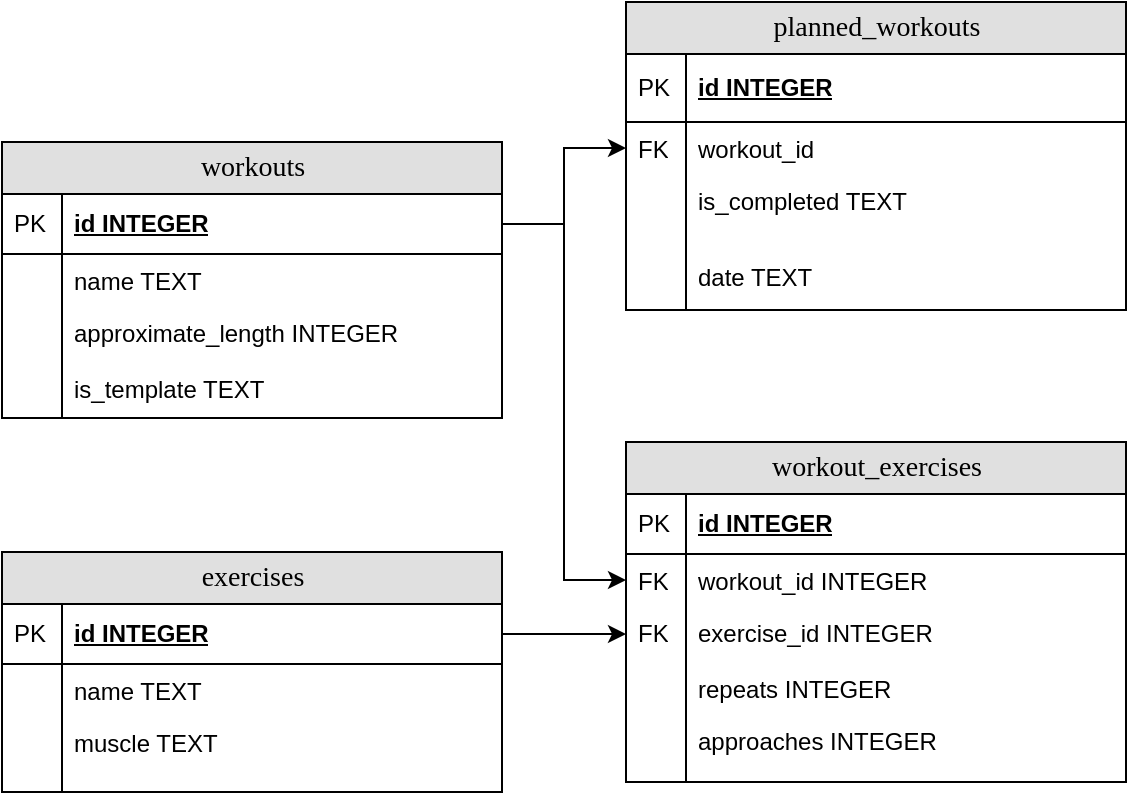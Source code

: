 <mxfile version="22.1.2" type="device">
  <diagram name="Page-1" id="e56a1550-8fbb-45ad-956c-1786394a9013">
    <mxGraphModel dx="1658" dy="828" grid="1" gridSize="10" guides="1" tooltips="1" connect="1" arrows="1" fold="1" page="1" pageScale="1" pageWidth="1100" pageHeight="850" background="none" math="0" shadow="0">
      <root>
        <mxCell id="0" />
        <mxCell id="1" parent="0" />
        <mxCell id="2e49270ec7c68f3f-80" value="workouts" style="swimlane;html=1;fontStyle=0;childLayout=stackLayout;horizontal=1;startSize=26;fillColor=#e0e0e0;horizontalStack=0;resizeParent=1;resizeLast=0;collapsible=1;marginBottom=0;swimlaneFillColor=#ffffff;align=center;rounded=0;shadow=0;comic=0;labelBackgroundColor=none;strokeWidth=1;fontFamily=Verdana;fontSize=14" parent="1" vertex="1">
          <mxGeometry x="388" y="220" width="250" height="138" as="geometry" />
        </mxCell>
        <mxCell id="2e49270ec7c68f3f-81" value="id INTEGER" style="shape=partialRectangle;top=0;left=0;right=0;bottom=1;html=1;align=left;verticalAlign=middle;fillColor=none;spacingLeft=34;spacingRight=4;whiteSpace=wrap;overflow=hidden;rotatable=0;points=[[0,0.5],[1,0.5]];portConstraint=eastwest;dropTarget=0;fontStyle=5;" parent="2e49270ec7c68f3f-80" vertex="1">
          <mxGeometry y="26" width="250" height="30" as="geometry" />
        </mxCell>
        <mxCell id="2e49270ec7c68f3f-82" value="PK" style="shape=partialRectangle;top=0;left=0;bottom=0;html=1;fillColor=none;align=left;verticalAlign=middle;spacingLeft=4;spacingRight=4;whiteSpace=wrap;overflow=hidden;rotatable=0;points=[];portConstraint=eastwest;part=1;" parent="2e49270ec7c68f3f-81" vertex="1" connectable="0">
          <mxGeometry width="30" height="30" as="geometry" />
        </mxCell>
        <mxCell id="2e49270ec7c68f3f-83" value="name TEXT" style="shape=partialRectangle;top=0;left=0;right=0;bottom=0;html=1;align=left;verticalAlign=top;fillColor=none;spacingLeft=34;spacingRight=4;whiteSpace=wrap;overflow=hidden;rotatable=0;points=[[0,0.5],[1,0.5]];portConstraint=eastwest;dropTarget=0;" parent="2e49270ec7c68f3f-80" vertex="1">
          <mxGeometry y="56" width="250" height="26" as="geometry" />
        </mxCell>
        <mxCell id="2e49270ec7c68f3f-84" value="" style="shape=partialRectangle;top=0;left=0;bottom=0;html=1;fillColor=none;align=left;verticalAlign=top;spacingLeft=4;spacingRight=4;whiteSpace=wrap;overflow=hidden;rotatable=0;points=[];portConstraint=eastwest;part=1;" parent="2e49270ec7c68f3f-83" vertex="1" connectable="0">
          <mxGeometry width="30" height="26" as="geometry" />
        </mxCell>
        <mxCell id="2e49270ec7c68f3f-87" value="approximate_length INTEGER" style="shape=partialRectangle;top=0;left=0;right=0;bottom=0;html=1;align=left;verticalAlign=top;fillColor=none;spacingLeft=34;spacingRight=4;whiteSpace=wrap;overflow=hidden;rotatable=0;points=[[0,0.5],[1,0.5]];portConstraint=eastwest;dropTarget=0;" parent="2e49270ec7c68f3f-80" vertex="1">
          <mxGeometry y="82" width="250" height="28" as="geometry" />
        </mxCell>
        <mxCell id="2e49270ec7c68f3f-88" value="" style="shape=partialRectangle;top=0;left=0;bottom=0;html=1;fillColor=none;align=left;verticalAlign=top;spacingLeft=4;spacingRight=4;whiteSpace=wrap;overflow=hidden;rotatable=0;points=[];portConstraint=eastwest;part=1;" parent="2e49270ec7c68f3f-87" vertex="1" connectable="0">
          <mxGeometry width="30" height="28" as="geometry" />
        </mxCell>
        <mxCell id="sUbEJ_gkhlNMki_CUB3S-13" value="is_template TEXT" style="shape=partialRectangle;top=0;left=0;right=0;bottom=0;html=1;align=left;verticalAlign=top;fillColor=none;spacingLeft=34;spacingRight=4;whiteSpace=wrap;overflow=hidden;rotatable=0;points=[[0,0.5],[1,0.5]];portConstraint=eastwest;dropTarget=0;" vertex="1" parent="2e49270ec7c68f3f-80">
          <mxGeometry y="110" width="250" height="28" as="geometry" />
        </mxCell>
        <mxCell id="sUbEJ_gkhlNMki_CUB3S-14" value="" style="shape=partialRectangle;top=0;left=0;bottom=0;html=1;fillColor=none;align=left;verticalAlign=top;spacingLeft=4;spacingRight=4;whiteSpace=wrap;overflow=hidden;rotatable=0;points=[];portConstraint=eastwest;part=1;" vertex="1" connectable="0" parent="sUbEJ_gkhlNMki_CUB3S-13">
          <mxGeometry width="30" height="28" as="geometry" />
        </mxCell>
        <mxCell id="LVxFtp3Oq3CbN3wsmhkk-7" value="workout_exercises" style="swimlane;html=1;fontStyle=0;childLayout=stackLayout;horizontal=1;startSize=26;fillColor=#e0e0e0;horizontalStack=0;resizeParent=1;resizeLast=0;collapsible=1;marginBottom=0;swimlaneFillColor=#ffffff;align=center;rounded=0;shadow=0;comic=0;labelBackgroundColor=none;strokeWidth=1;fontFamily=Verdana;fontSize=14" parent="1" vertex="1">
          <mxGeometry x="700" y="370" width="250" height="170" as="geometry" />
        </mxCell>
        <mxCell id="LVxFtp3Oq3CbN3wsmhkk-8" value="id INTEGER" style="shape=partialRectangle;top=0;left=0;right=0;bottom=1;html=1;align=left;verticalAlign=middle;fillColor=none;spacingLeft=34;spacingRight=4;whiteSpace=wrap;overflow=hidden;rotatable=0;points=[[0,0.5],[1,0.5]];portConstraint=eastwest;dropTarget=0;fontStyle=5;" parent="LVxFtp3Oq3CbN3wsmhkk-7" vertex="1">
          <mxGeometry y="26" width="250" height="30" as="geometry" />
        </mxCell>
        <mxCell id="LVxFtp3Oq3CbN3wsmhkk-9" value="PK" style="shape=partialRectangle;top=0;left=0;bottom=0;html=1;fillColor=none;align=left;verticalAlign=middle;spacingLeft=4;spacingRight=4;whiteSpace=wrap;overflow=hidden;rotatable=0;points=[];portConstraint=eastwest;part=1;" parent="LVxFtp3Oq3CbN3wsmhkk-8" vertex="1" connectable="0">
          <mxGeometry width="30" height="30" as="geometry" />
        </mxCell>
        <mxCell id="LVxFtp3Oq3CbN3wsmhkk-10" value="workout_id INTEGER" style="shape=partialRectangle;top=0;left=0;right=0;bottom=0;html=1;align=left;verticalAlign=top;fillColor=none;spacingLeft=34;spacingRight=4;whiteSpace=wrap;overflow=hidden;rotatable=0;points=[[0,0.5],[1,0.5]];portConstraint=eastwest;dropTarget=0;" parent="LVxFtp3Oq3CbN3wsmhkk-7" vertex="1">
          <mxGeometry y="56" width="250" height="26" as="geometry" />
        </mxCell>
        <mxCell id="LVxFtp3Oq3CbN3wsmhkk-11" value="FK" style="shape=partialRectangle;top=0;left=0;bottom=0;html=1;fillColor=none;align=left;verticalAlign=top;spacingLeft=4;spacingRight=4;whiteSpace=wrap;overflow=hidden;rotatable=0;points=[];portConstraint=eastwest;part=1;" parent="LVxFtp3Oq3CbN3wsmhkk-10" vertex="1" connectable="0">
          <mxGeometry width="30" height="26" as="geometry" />
        </mxCell>
        <mxCell id="LVxFtp3Oq3CbN3wsmhkk-12" value="exercise_id INTEGER" style="shape=partialRectangle;top=0;left=0;right=0;bottom=0;html=1;align=left;verticalAlign=top;fillColor=none;spacingLeft=34;spacingRight=4;whiteSpace=wrap;overflow=hidden;rotatable=0;points=[[0,0.5],[1,0.5]];portConstraint=eastwest;dropTarget=0;" parent="LVxFtp3Oq3CbN3wsmhkk-7" vertex="1">
          <mxGeometry y="82" width="250" height="28" as="geometry" />
        </mxCell>
        <mxCell id="LVxFtp3Oq3CbN3wsmhkk-13" value="FK" style="shape=partialRectangle;top=0;left=0;bottom=0;html=1;fillColor=none;align=left;verticalAlign=top;spacingLeft=4;spacingRight=4;whiteSpace=wrap;overflow=hidden;rotatable=0;points=[];portConstraint=eastwest;part=1;" parent="LVxFtp3Oq3CbN3wsmhkk-12" vertex="1" connectable="0">
          <mxGeometry width="30" height="28" as="geometry" />
        </mxCell>
        <mxCell id="LVxFtp3Oq3CbN3wsmhkk-14" value="repeats INTEGER" style="shape=partialRectangle;top=0;left=0;right=0;bottom=0;html=1;align=left;verticalAlign=top;fillColor=none;spacingLeft=34;spacingRight=4;whiteSpace=wrap;overflow=hidden;rotatable=0;points=[[0,0.5],[1,0.5]];portConstraint=eastwest;dropTarget=0;" parent="LVxFtp3Oq3CbN3wsmhkk-7" vertex="1">
          <mxGeometry y="110" width="250" height="26" as="geometry" />
        </mxCell>
        <mxCell id="LVxFtp3Oq3CbN3wsmhkk-15" value="" style="shape=partialRectangle;top=0;left=0;bottom=0;html=1;fillColor=none;align=left;verticalAlign=top;spacingLeft=4;spacingRight=4;whiteSpace=wrap;overflow=hidden;rotatable=0;points=[];portConstraint=eastwest;part=1;" parent="LVxFtp3Oq3CbN3wsmhkk-14" vertex="1" connectable="0">
          <mxGeometry width="30" height="26" as="geometry" />
        </mxCell>
        <mxCell id="LVxFtp3Oq3CbN3wsmhkk-16" value="approaches INTEGER" style="shape=partialRectangle;top=0;left=0;right=0;bottom=0;html=1;align=left;verticalAlign=top;fillColor=none;spacingLeft=34;spacingRight=4;whiteSpace=wrap;overflow=hidden;rotatable=0;points=[[0,0.5],[1,0.5]];portConstraint=eastwest;dropTarget=0;" parent="LVxFtp3Oq3CbN3wsmhkk-7" vertex="1">
          <mxGeometry y="136" width="250" height="34" as="geometry" />
        </mxCell>
        <mxCell id="LVxFtp3Oq3CbN3wsmhkk-17" value="" style="shape=partialRectangle;top=0;left=0;bottom=0;html=1;fillColor=none;align=left;verticalAlign=top;spacingLeft=4;spacingRight=4;whiteSpace=wrap;overflow=hidden;rotatable=0;points=[];portConstraint=eastwest;part=1;" parent="LVxFtp3Oq3CbN3wsmhkk-16" vertex="1" connectable="0">
          <mxGeometry width="30" height="34" as="geometry" />
        </mxCell>
        <mxCell id="LVxFtp3Oq3CbN3wsmhkk-18" value="exercises" style="swimlane;html=1;fontStyle=0;childLayout=stackLayout;horizontal=1;startSize=26;fillColor=#e0e0e0;horizontalStack=0;resizeParent=1;resizeLast=0;collapsible=1;marginBottom=0;swimlaneFillColor=#ffffff;align=center;rounded=0;shadow=0;comic=0;labelBackgroundColor=none;strokeWidth=1;fontFamily=Verdana;fontSize=14" parent="1" vertex="1">
          <mxGeometry x="388" y="425" width="250" height="120" as="geometry" />
        </mxCell>
        <mxCell id="LVxFtp3Oq3CbN3wsmhkk-19" value="id INTEGER" style="shape=partialRectangle;top=0;left=0;right=0;bottom=1;html=1;align=left;verticalAlign=middle;fillColor=none;spacingLeft=34;spacingRight=4;whiteSpace=wrap;overflow=hidden;rotatable=0;points=[[0,0.5],[1,0.5]];portConstraint=eastwest;dropTarget=0;fontStyle=5;" parent="LVxFtp3Oq3CbN3wsmhkk-18" vertex="1">
          <mxGeometry y="26" width="250" height="30" as="geometry" />
        </mxCell>
        <mxCell id="LVxFtp3Oq3CbN3wsmhkk-20" value="PK" style="shape=partialRectangle;top=0;left=0;bottom=0;html=1;fillColor=none;align=left;verticalAlign=middle;spacingLeft=4;spacingRight=4;whiteSpace=wrap;overflow=hidden;rotatable=0;points=[];portConstraint=eastwest;part=1;" parent="LVxFtp3Oq3CbN3wsmhkk-19" vertex="1" connectable="0">
          <mxGeometry width="30" height="30" as="geometry" />
        </mxCell>
        <mxCell id="LVxFtp3Oq3CbN3wsmhkk-21" value="name TEXT" style="shape=partialRectangle;top=0;left=0;right=0;bottom=0;html=1;align=left;verticalAlign=top;fillColor=none;spacingLeft=34;spacingRight=4;whiteSpace=wrap;overflow=hidden;rotatable=0;points=[[0,0.5],[1,0.5]];portConstraint=eastwest;dropTarget=0;" parent="LVxFtp3Oq3CbN3wsmhkk-18" vertex="1">
          <mxGeometry y="56" width="250" height="26" as="geometry" />
        </mxCell>
        <mxCell id="LVxFtp3Oq3CbN3wsmhkk-22" value="" style="shape=partialRectangle;top=0;left=0;bottom=0;html=1;fillColor=none;align=left;verticalAlign=top;spacingLeft=4;spacingRight=4;whiteSpace=wrap;overflow=hidden;rotatable=0;points=[];portConstraint=eastwest;part=1;" parent="LVxFtp3Oq3CbN3wsmhkk-21" vertex="1" connectable="0">
          <mxGeometry width="30" height="26" as="geometry" />
        </mxCell>
        <mxCell id="LVxFtp3Oq3CbN3wsmhkk-23" value="muscle TEXT" style="shape=partialRectangle;top=0;left=0;right=0;bottom=0;html=1;align=left;verticalAlign=top;fillColor=none;spacingLeft=34;spacingRight=4;whiteSpace=wrap;overflow=hidden;rotatable=0;points=[[0,0.5],[1,0.5]];portConstraint=eastwest;dropTarget=0;" parent="LVxFtp3Oq3CbN3wsmhkk-18" vertex="1">
          <mxGeometry y="82" width="250" height="28" as="geometry" />
        </mxCell>
        <mxCell id="LVxFtp3Oq3CbN3wsmhkk-24" value="" style="shape=partialRectangle;top=0;left=0;bottom=0;html=1;fillColor=none;align=left;verticalAlign=top;spacingLeft=4;spacingRight=4;whiteSpace=wrap;overflow=hidden;rotatable=0;points=[];portConstraint=eastwest;part=1;" parent="LVxFtp3Oq3CbN3wsmhkk-23" vertex="1" connectable="0">
          <mxGeometry width="30" height="28" as="geometry" />
        </mxCell>
        <mxCell id="LVxFtp3Oq3CbN3wsmhkk-27" value="" style="shape=partialRectangle;top=0;left=0;right=0;bottom=0;html=1;align=left;verticalAlign=top;fillColor=none;spacingLeft=34;spacingRight=4;whiteSpace=wrap;overflow=hidden;rotatable=0;points=[[0,0.5],[1,0.5]];portConstraint=eastwest;dropTarget=0;" parent="LVxFtp3Oq3CbN3wsmhkk-18" vertex="1">
          <mxGeometry y="110" width="250" height="10" as="geometry" />
        </mxCell>
        <mxCell id="LVxFtp3Oq3CbN3wsmhkk-28" value="" style="shape=partialRectangle;top=0;left=0;bottom=0;html=1;fillColor=none;align=left;verticalAlign=top;spacingLeft=4;spacingRight=4;whiteSpace=wrap;overflow=hidden;rotatable=0;points=[];portConstraint=eastwest;part=1;" parent="LVxFtp3Oq3CbN3wsmhkk-27" vertex="1" connectable="0">
          <mxGeometry width="30" height="10" as="geometry" />
        </mxCell>
        <mxCell id="LVxFtp3Oq3CbN3wsmhkk-33" style="edgeStyle=orthogonalEdgeStyle;rounded=0;orthogonalLoop=1;jettySize=auto;html=1;entryX=0;entryY=0.5;entryDx=0;entryDy=0;" parent="1" source="LVxFtp3Oq3CbN3wsmhkk-19" target="LVxFtp3Oq3CbN3wsmhkk-12" edge="1">
          <mxGeometry relative="1" as="geometry" />
        </mxCell>
        <mxCell id="LVxFtp3Oq3CbN3wsmhkk-34" style="edgeStyle=orthogonalEdgeStyle;rounded=0;orthogonalLoop=1;jettySize=auto;html=1;exitX=1;exitY=0.5;exitDx=0;exitDy=0;entryX=0;entryY=0.5;entryDx=0;entryDy=0;" parent="1" source="2e49270ec7c68f3f-81" target="LVxFtp3Oq3CbN3wsmhkk-10" edge="1">
          <mxGeometry relative="1" as="geometry" />
        </mxCell>
        <mxCell id="sUbEJ_gkhlNMki_CUB3S-1" value="planned_workouts" style="swimlane;html=1;fontStyle=0;childLayout=stackLayout;horizontal=1;startSize=26;fillColor=#e0e0e0;horizontalStack=0;resizeParent=1;resizeLast=0;collapsible=1;marginBottom=0;swimlaneFillColor=#ffffff;align=center;rounded=0;shadow=0;comic=0;labelBackgroundColor=none;strokeWidth=1;fontFamily=Verdana;fontSize=14" vertex="1" parent="1">
          <mxGeometry x="700" y="150" width="250" height="154" as="geometry" />
        </mxCell>
        <mxCell id="sUbEJ_gkhlNMki_CUB3S-2" value="id INTEGER" style="shape=partialRectangle;top=0;left=0;right=0;bottom=1;html=1;align=left;verticalAlign=middle;fillColor=none;spacingLeft=34;spacingRight=4;whiteSpace=wrap;overflow=hidden;rotatable=0;points=[[0,0.5],[1,0.5]];portConstraint=eastwest;dropTarget=0;fontStyle=5;" vertex="1" parent="sUbEJ_gkhlNMki_CUB3S-1">
          <mxGeometry y="26" width="250" height="34" as="geometry" />
        </mxCell>
        <mxCell id="sUbEJ_gkhlNMki_CUB3S-3" value="PK" style="shape=partialRectangle;top=0;left=0;bottom=0;html=1;fillColor=none;align=left;verticalAlign=middle;spacingLeft=4;spacingRight=4;whiteSpace=wrap;overflow=hidden;rotatable=0;points=[];portConstraint=eastwest;part=1;" vertex="1" connectable="0" parent="sUbEJ_gkhlNMki_CUB3S-2">
          <mxGeometry width="30" height="34" as="geometry" />
        </mxCell>
        <mxCell id="sUbEJ_gkhlNMki_CUB3S-8" value="workout_id" style="shape=partialRectangle;top=0;left=0;right=0;bottom=0;html=1;align=left;verticalAlign=top;fillColor=none;spacingLeft=34;spacingRight=4;whiteSpace=wrap;overflow=hidden;rotatable=0;points=[[0,0.5],[1,0.5]];portConstraint=eastwest;dropTarget=0;" vertex="1" parent="sUbEJ_gkhlNMki_CUB3S-1">
          <mxGeometry y="60" width="250" height="26" as="geometry" />
        </mxCell>
        <mxCell id="sUbEJ_gkhlNMki_CUB3S-9" value="FK" style="shape=partialRectangle;top=0;left=0;bottom=0;html=1;fillColor=none;align=left;verticalAlign=top;spacingLeft=4;spacingRight=4;whiteSpace=wrap;overflow=hidden;rotatable=0;points=[];portConstraint=eastwest;part=1;" vertex="1" connectable="0" parent="sUbEJ_gkhlNMki_CUB3S-8">
          <mxGeometry width="30" height="26" as="geometry" />
        </mxCell>
        <mxCell id="sUbEJ_gkhlNMki_CUB3S-6" value="is_completed TEXT" style="shape=partialRectangle;top=0;left=0;right=0;bottom=0;html=1;align=left;verticalAlign=top;fillColor=none;spacingLeft=34;spacingRight=4;whiteSpace=wrap;overflow=hidden;rotatable=0;points=[[0,0.5],[1,0.5]];portConstraint=eastwest;dropTarget=0;" vertex="1" parent="sUbEJ_gkhlNMki_CUB3S-1">
          <mxGeometry y="86" width="250" height="38" as="geometry" />
        </mxCell>
        <mxCell id="sUbEJ_gkhlNMki_CUB3S-7" value="" style="shape=partialRectangle;top=0;left=0;bottom=0;html=1;fillColor=none;align=left;verticalAlign=top;spacingLeft=4;spacingRight=4;whiteSpace=wrap;overflow=hidden;rotatable=0;points=[];portConstraint=eastwest;part=1;" vertex="1" connectable="0" parent="sUbEJ_gkhlNMki_CUB3S-6">
          <mxGeometry width="30" height="38" as="geometry" />
        </mxCell>
        <mxCell id="sUbEJ_gkhlNMki_CUB3S-4" value="date TEXT" style="shape=partialRectangle;top=0;left=0;right=0;bottom=0;html=1;align=left;verticalAlign=top;fillColor=none;spacingLeft=34;spacingRight=4;whiteSpace=wrap;overflow=hidden;rotatable=0;points=[[0,0.5],[1,0.5]];portConstraint=eastwest;dropTarget=0;" vertex="1" parent="sUbEJ_gkhlNMki_CUB3S-1">
          <mxGeometry y="124" width="250" height="30" as="geometry" />
        </mxCell>
        <mxCell id="sUbEJ_gkhlNMki_CUB3S-5" value="" style="shape=partialRectangle;top=0;left=0;bottom=0;html=1;fillColor=none;align=left;verticalAlign=top;spacingLeft=4;spacingRight=4;whiteSpace=wrap;overflow=hidden;rotatable=0;points=[];portConstraint=eastwest;part=1;" vertex="1" connectable="0" parent="sUbEJ_gkhlNMki_CUB3S-4">
          <mxGeometry width="30" height="30" as="geometry" />
        </mxCell>
        <mxCell id="sUbEJ_gkhlNMki_CUB3S-12" style="edgeStyle=orthogonalEdgeStyle;rounded=0;orthogonalLoop=1;jettySize=auto;html=1;exitX=1;exitY=0.5;exitDx=0;exitDy=0;entryX=0;entryY=0.5;entryDx=0;entryDy=0;" edge="1" parent="1" source="2e49270ec7c68f3f-81" target="sUbEJ_gkhlNMki_CUB3S-8">
          <mxGeometry relative="1" as="geometry" />
        </mxCell>
      </root>
    </mxGraphModel>
  </diagram>
</mxfile>
